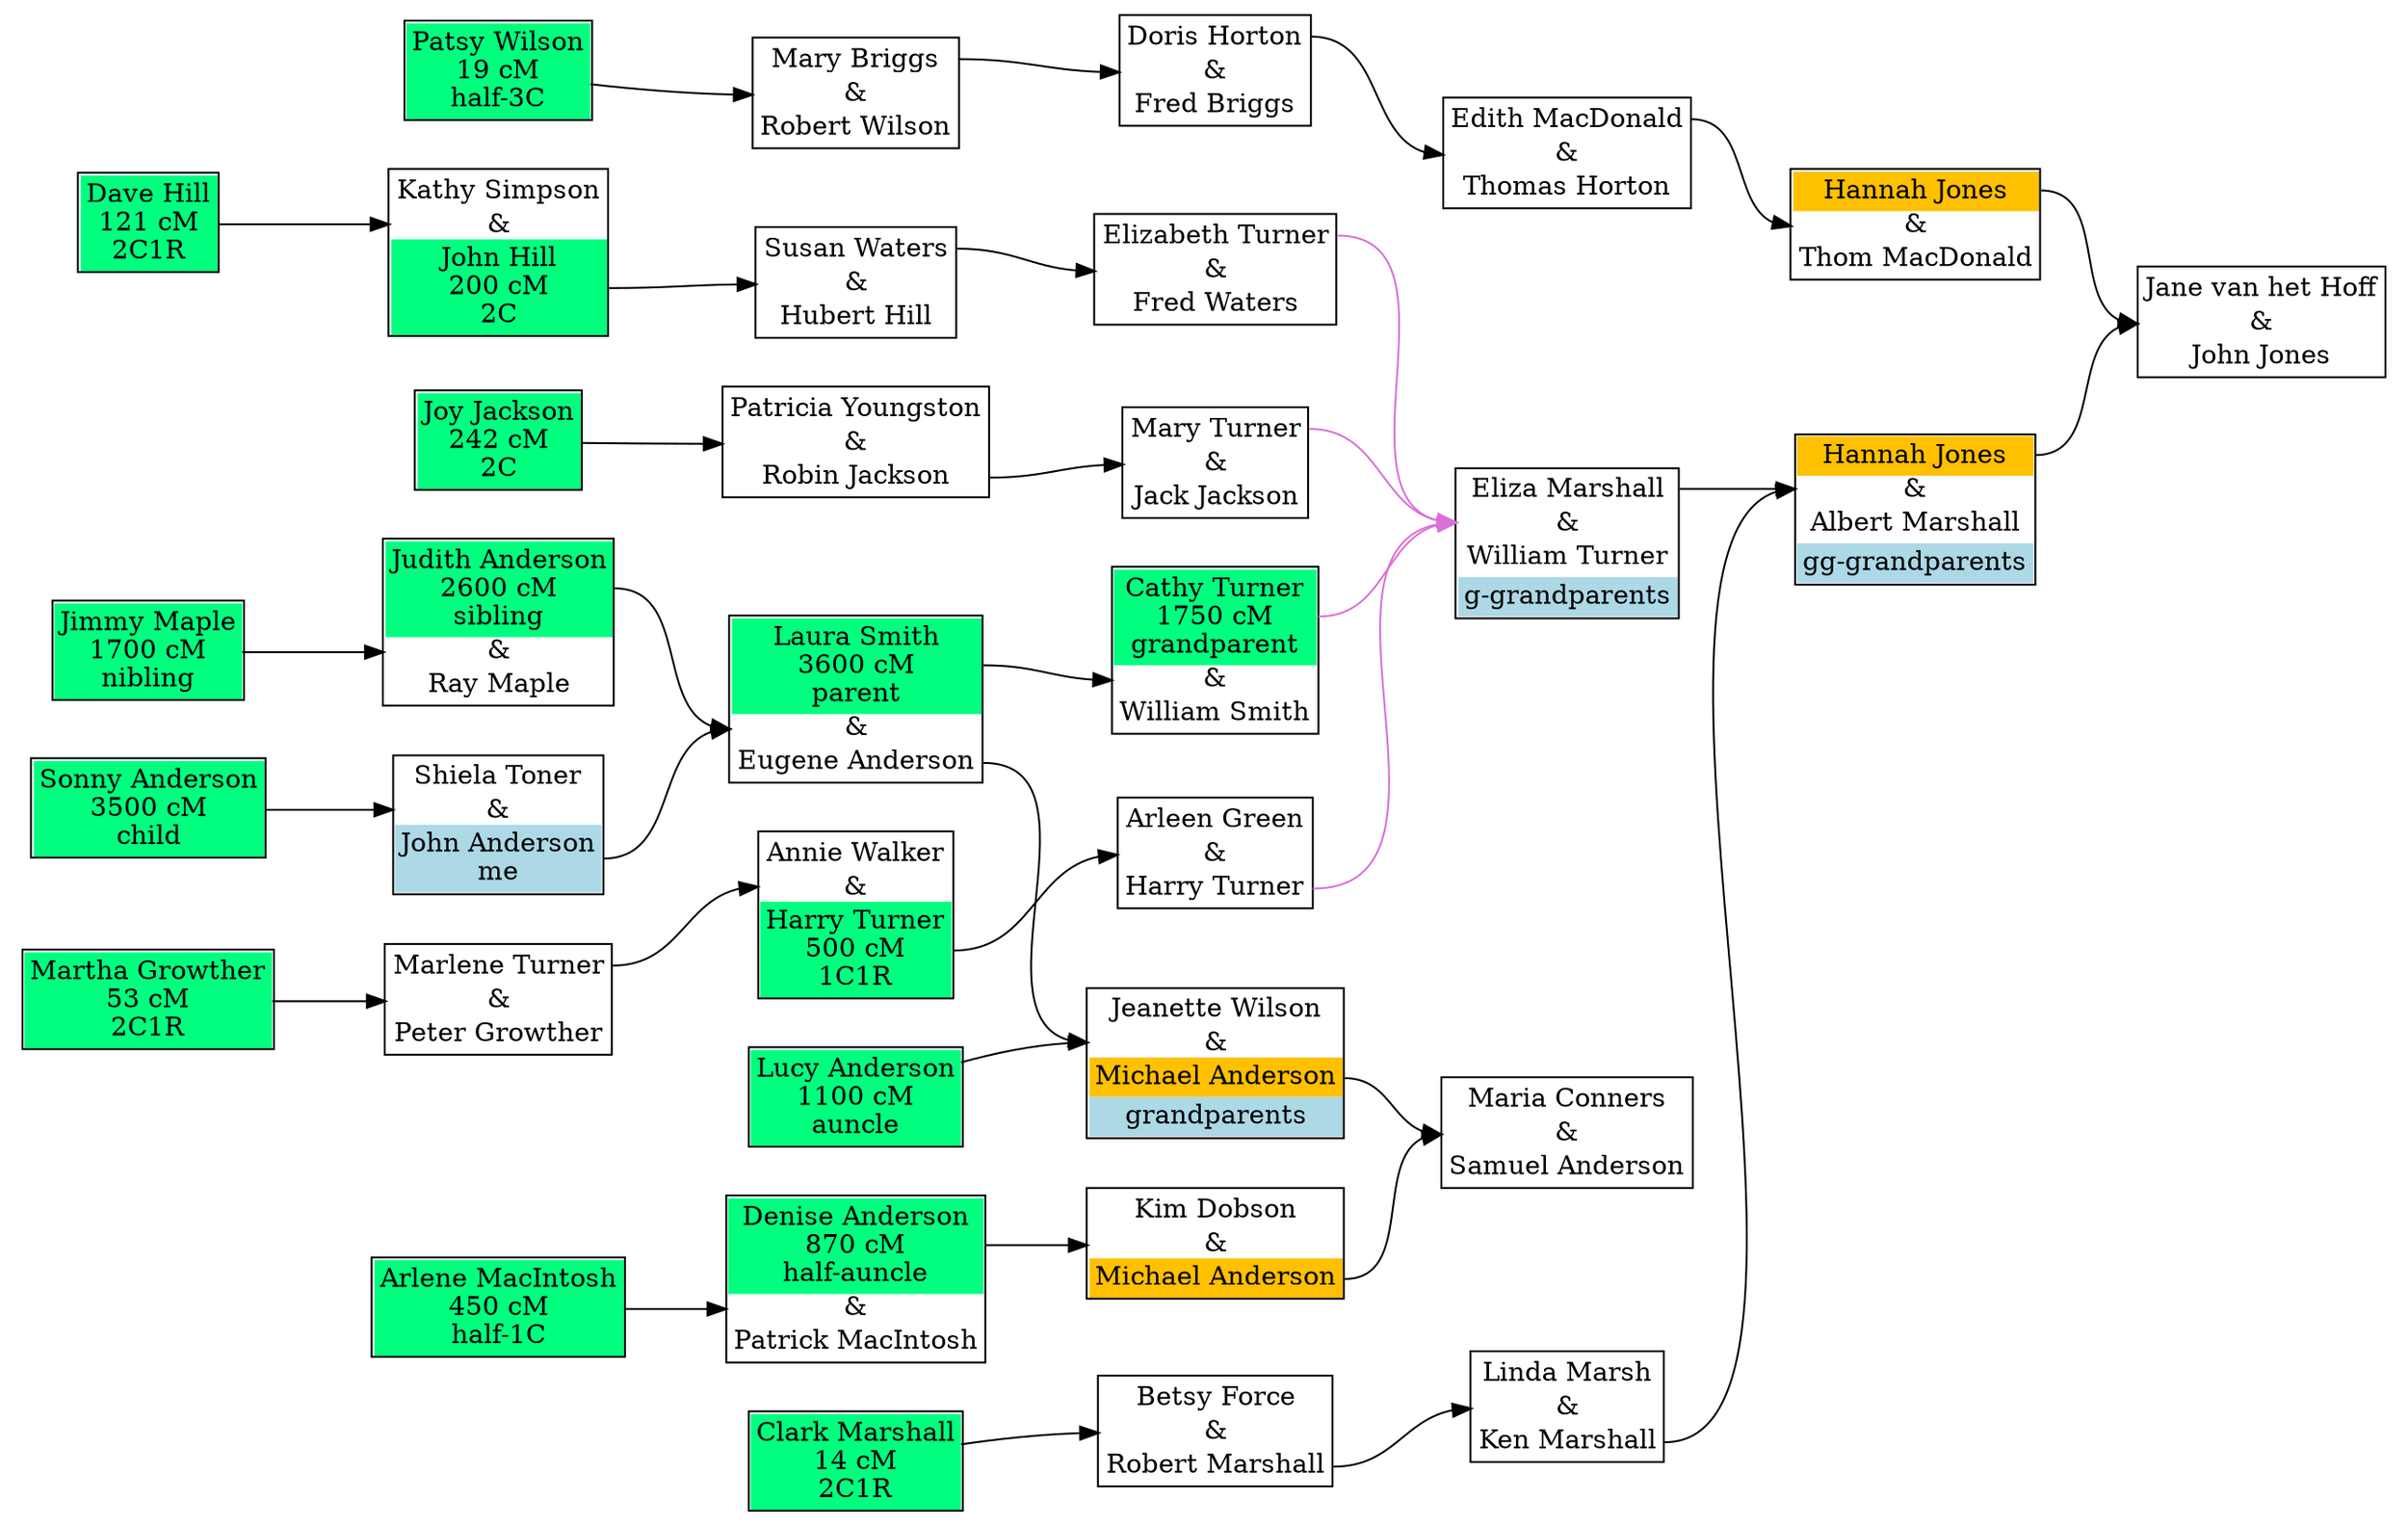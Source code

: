 digraph family {
node [shape=plaintext];
rankdir=LR;
f2 [label=<
<table cellpadding="3" border="1" cellspacing="0" cellborder="0">
<tr><td port="w" bgcolor="#ffc000">Hannah Jones</td></tr>
<tr><td port="u" cellpadding="0" cellspacing="0">&amp;</td></tr>
<tr><td port="h">Thom MacDonald</td></tr>
</table>>];
f6 [label=<
<table cellpadding="3" border="1" cellspacing="0" cellborder="0">
<tr><td port="w" bgcolor="#ffc000">Hannah Jones</td></tr>
<tr><td port="u" cellpadding="0" cellspacing="0">&amp;</td></tr>
<tr><td port="h">Albert Marshall</td></tr>
<tr><td bgcolor="lightblue">gg-grandparents</td></tr>
</table>>];
f5 [label=<
<table cellpadding="3" border="1" cellspacing="0" cellborder="0">
<tr><td port="w">Mary Briggs</td></tr>
<tr><td port="u" cellpadding="0" cellspacing="0">&amp;</td></tr>
<tr><td port="h">Robert Wilson</td></tr>
</table>>];
f4 [label=<
<table cellpadding="3" border="1" cellspacing="0" cellborder="0">
<tr><td port="w">Doris Horton</td></tr>
<tr><td port="u" cellpadding="0" cellspacing="0">&amp;</td></tr>
<tr><td port="h">Fred Briggs</td></tr>
</table>>];
f3 [label=<
<table cellpadding="3" border="1" cellspacing="0" cellborder="0">
<tr><td port="w">Edith MacDonald</td></tr>
<tr><td port="u" cellpadding="0" cellspacing="0">&amp;</td></tr>
<tr><td port="h">Thomas Horton</td></tr>
</table>>];
f17 [label=<
<table cellpadding="3" border="1" cellspacing="0" cellborder="0">
<tr><td port="w" bgcolor="springgreen">Laura Smith<br/>3600 cM<br/>parent</td></tr>
<tr><td port="u" cellpadding="0" cellspacing="0">&amp;</td></tr>
<tr><td port="h">Eugene Anderson</td></tr>
</table>>];
f16 [label=<
<table cellpadding="3" border="1" cellspacing="0" cellborder="0">
<tr><td port="w" bgcolor="springgreen">Cathy Turner<br/>1750 cM<br/>grandparent</td></tr>
<tr><td port="u" cellpadding="0" cellspacing="0">&amp;</td></tr>
<tr><td port="h">William Smith</td></tr>
</table>>];
f7 [label=<
<table cellpadding="3" border="1" cellspacing="0" cellborder="0">
<tr><td port="w">Eliza Marshall</td></tr>
<tr><td port="u" cellpadding="0" cellspacing="0">&amp;</td></tr>
<tr><td port="h">William Turner</td></tr>
<tr><td bgcolor="lightblue">g-grandparents</td></tr>
</table>>];
f1 [label=<
<table cellpadding="3" border="1" cellspacing="0" cellborder="0">
<tr><td port="w">Jane van het Hoff</td></tr>
<tr><td port="u" cellpadding="0" cellspacing="0">&amp;</td></tr>
<tr><td port="h">John Jones</td></tr>
</table>>];
f9 [label=<
<table cellpadding="3" border="1" cellspacing="0" cellborder="0">
<tr><td port="w">Susan Waters</td></tr>
<tr><td port="u" cellpadding="0" cellspacing="0">&amp;</td></tr>
<tr><td port="h">Hubert Hill</td></tr>
</table>>];
f8 [label=<
<table cellpadding="3" border="1" cellspacing="0" cellborder="0">
<tr><td port="w">Elizabeth Turner</td></tr>
<tr><td port="u" cellpadding="0" cellspacing="0">&amp;</td></tr>
<tr><td port="h">Fred Waters</td></tr>
</table>>];
f10 [label=<
<table cellpadding="3" border="1" cellspacing="0" cellborder="0">
<tr><td port="w">Kathy Simpson</td></tr>
<tr><td port="u" cellpadding="0" cellspacing="0">&amp;</td></tr>
<tr><td port="h" bgcolor="springgreen">John Hill<br/>200 cM<br/>2C</td></tr>
</table>>];
f12 [label=<
<table cellpadding="3" border="1" cellspacing="0" cellborder="0">
<tr><td port="w">Patricia Youngston</td></tr>
<tr><td port="u" cellpadding="0" cellspacing="0">&amp;</td></tr>
<tr><td port="h">Robin Jackson</td></tr>
</table>>];
f11 [label=<
<table cellpadding="3" border="1" cellspacing="0" cellborder="0">
<tr><td port="w">Mary Turner</td></tr>
<tr><td port="u" cellpadding="0" cellspacing="0">&amp;</td></tr>
<tr><td port="h">Jack Jackson</td></tr>
</table>>];
f13 [label=<
<table cellpadding="3" border="1" cellspacing="0" cellborder="0">
<tr><td port="w">Arleen Green</td></tr>
<tr><td port="u" cellpadding="0" cellspacing="0">&amp;</td></tr>
<tr><td port="h">Harry Turner</td></tr>
</table>>];
f15 [label=<
<table cellpadding="3" border="1" cellspacing="0" cellborder="0">
<tr><td port="w">Marlene Turner</td></tr>
<tr><td port="u" cellpadding="0" cellspacing="0">&amp;</td></tr>
<tr><td port="h">Peter Growther</td></tr>
</table>>];
f14 [label=<
<table cellpadding="3" border="1" cellspacing="0" cellborder="0">
<tr><td port="w">Annie Walker</td></tr>
<tr><td port="u" cellpadding="0" cellspacing="0">&amp;</td></tr>
<tr><td port="h" bgcolor="springgreen">Harry Turner<br/>500 cM<br/>1C1R</td></tr>
</table>>];
f19 [label=<
<table cellpadding="3" border="1" cellspacing="0" cellborder="0">
<tr><td port="w">Betsy Force</td></tr>
<tr><td port="u" cellpadding="0" cellspacing="0">&amp;</td></tr>
<tr><td port="h">Robert Marshall</td></tr>
</table>>];
f18 [label=<
<table cellpadding="3" border="1" cellspacing="0" cellborder="0">
<tr><td port="w">Linda Marsh</td></tr>
<tr><td port="u" cellpadding="0" cellspacing="0">&amp;</td></tr>
<tr><td port="h">Ken Marshall</td></tr>
</table>>];
f20 [label=<
<table cellpadding="3" border="1" cellspacing="0" cellborder="0">
<tr><td port="w">Jeanette Wilson</td></tr>
<tr><td port="u" cellpadding="0" cellspacing="0">&amp;</td></tr>
<tr><td port="h" bgcolor="#ffc000">Michael Anderson</td></tr>
<tr><td bgcolor="lightblue">grandparents</td></tr>
</table>>];
f21 [label=<
<table cellpadding="3" border="1" cellspacing="0" cellborder="0">
<tr><td port="w">Shiela Toner</td></tr>
<tr><td port="u" cellpadding="0" cellspacing="0">&amp;</td></tr>
<tr><td port="h" bgcolor="lightblue">John Anderson<br/>me</td></tr>
</table>>];
f22 [label=<
<table cellpadding="3" border="1" cellspacing="0" cellborder="0">
<tr><td port="w">Kim Dobson</td></tr>
<tr><td port="u" cellpadding="0" cellspacing="0">&amp;</td></tr>
<tr><td port="h" bgcolor="#ffc000">Michael Anderson</td></tr>
</table>>];
f24 [label=<
<table cellpadding="3" border="1" cellspacing="0" cellborder="0">
<tr><td port="w">Maria Conners</td></tr>
<tr><td port="u" cellpadding="0" cellspacing="0">&amp;</td></tr>
<tr><td port="h">Samuel Anderson</td></tr>
</table>>];
f23 [label=<
<table cellpadding="3" border="1" cellspacing="0" cellborder="0">
<tr><td port="w" bgcolor="springgreen">Denise Anderson<br/>870 cM<br/>half-auncle</td></tr>
<tr><td port="u" cellpadding="0" cellspacing="0">&amp;</td></tr>
<tr><td port="h">Patrick MacIntosh</td></tr>
</table>>];
f25 [label=<
<table cellpadding="3" border="1" cellspacing="0" cellborder="0">
<tr><td port="w" bgcolor="springgreen">Judith Anderson<br/>2600 cM<br/>sibling</td></tr>
<tr><td port="u" cellpadding="0" cellspacing="0">&amp;</td></tr>
<tr><td port="h">Ray Maple</td></tr>
</table>>];
i11 [label=<
<table cellpadding="3" border="1" cellspacing="0" cellborder="0">
<tr><td port="i" bgcolor="springgreen">Patsy Wilson<br/>19 cM<br/>half-3C</td></tr>
</table>>];
i24 [label=<
<table cellpadding="3" border="1" cellspacing="0" cellborder="0">
<tr><td port="i" bgcolor="springgreen">Dave Hill<br/>121 cM<br/>2C1R</td></tr>
</table>>];
i46 [label=<
<table cellpadding="3" border="1" cellspacing="0" cellborder="0">
<tr><td port="i" bgcolor="springgreen">Lucy Anderson<br/>1100 cM<br/>auncle</td></tr>
</table>>];
i34 [label=<
<table cellpadding="3" border="1" cellspacing="0" cellborder="0">
<tr><td port="i" bgcolor="springgreen">Martha Growther<br/>53 cM<br/>2C1R</td></tr>
</table>>];
i28 [label=<
<table cellpadding="3" border="1" cellspacing="0" cellborder="0">
<tr><td port="i" bgcolor="springgreen">Joy Jackson<br/>242 cM<br/>2C</td></tr>
</table>>];
i48 [label=<
<table cellpadding="3" border="1" cellspacing="0" cellborder="0">
<tr><td port="i" bgcolor="springgreen">Sonny Anderson<br/>3500 cM<br/>child</td></tr>
</table>>];
i53 [label=<
<table cellpadding="3" border="1" cellspacing="0" cellborder="0">
<tr><td port="i" bgcolor="springgreen">Arlene MacIntosh<br/>450 cM<br/>half-1C</td></tr>
</table>>];
i57 [label=<
<table cellpadding="3" border="1" cellspacing="0" cellborder="0">
<tr><td port="i" bgcolor="springgreen">Jimmy Maple<br/>1700 cM<br/>nibling</td></tr>
</table>>];
i43 [label=<
<table cellpadding="3" border="1" cellspacing="0" cellborder="0">
<tr><td port="i" bgcolor="springgreen">Clark Marshall<br/>14 cM<br/>2C1R</td></tr>
</table>>];
f9:w -> f8:u;
i28:i -> f12:u;
i53:i -> f23:u;
i34:i -> f15:u;
f11:w -> f7:u [color=orchid];
f2:w -> f1:u;
f22:h -> f24:u;
i11:i -> f5:u;
f15:w -> f14:u;
f14:h -> f13:u;
f13:h -> f7:u [color=orchid];
f17:w -> f16:u;
f25:w -> f17:u;
f12:h -> f11:u;
f7:w -> f6:u;
f18:h -> f6:u;
i46:i -> f20:u;
f19:h -> f18:u;
f20:h -> f24:u;
f8:w -> f7:u [color=orchid];
i57:i -> f25:u;
f16:w -> f7:u [color=orchid];
f5:w -> f4:u;
i24:i -> f10:u;
i43:i -> f19:u;
f3:w -> f2:u;
f17:h -> f20:u;
f4:w -> f3:u;
f23:w -> f22:u;
f21:h -> f17:u;
f6:w -> f1:u;
f10:h -> f9:u;
i48:i -> f21:u;
}
